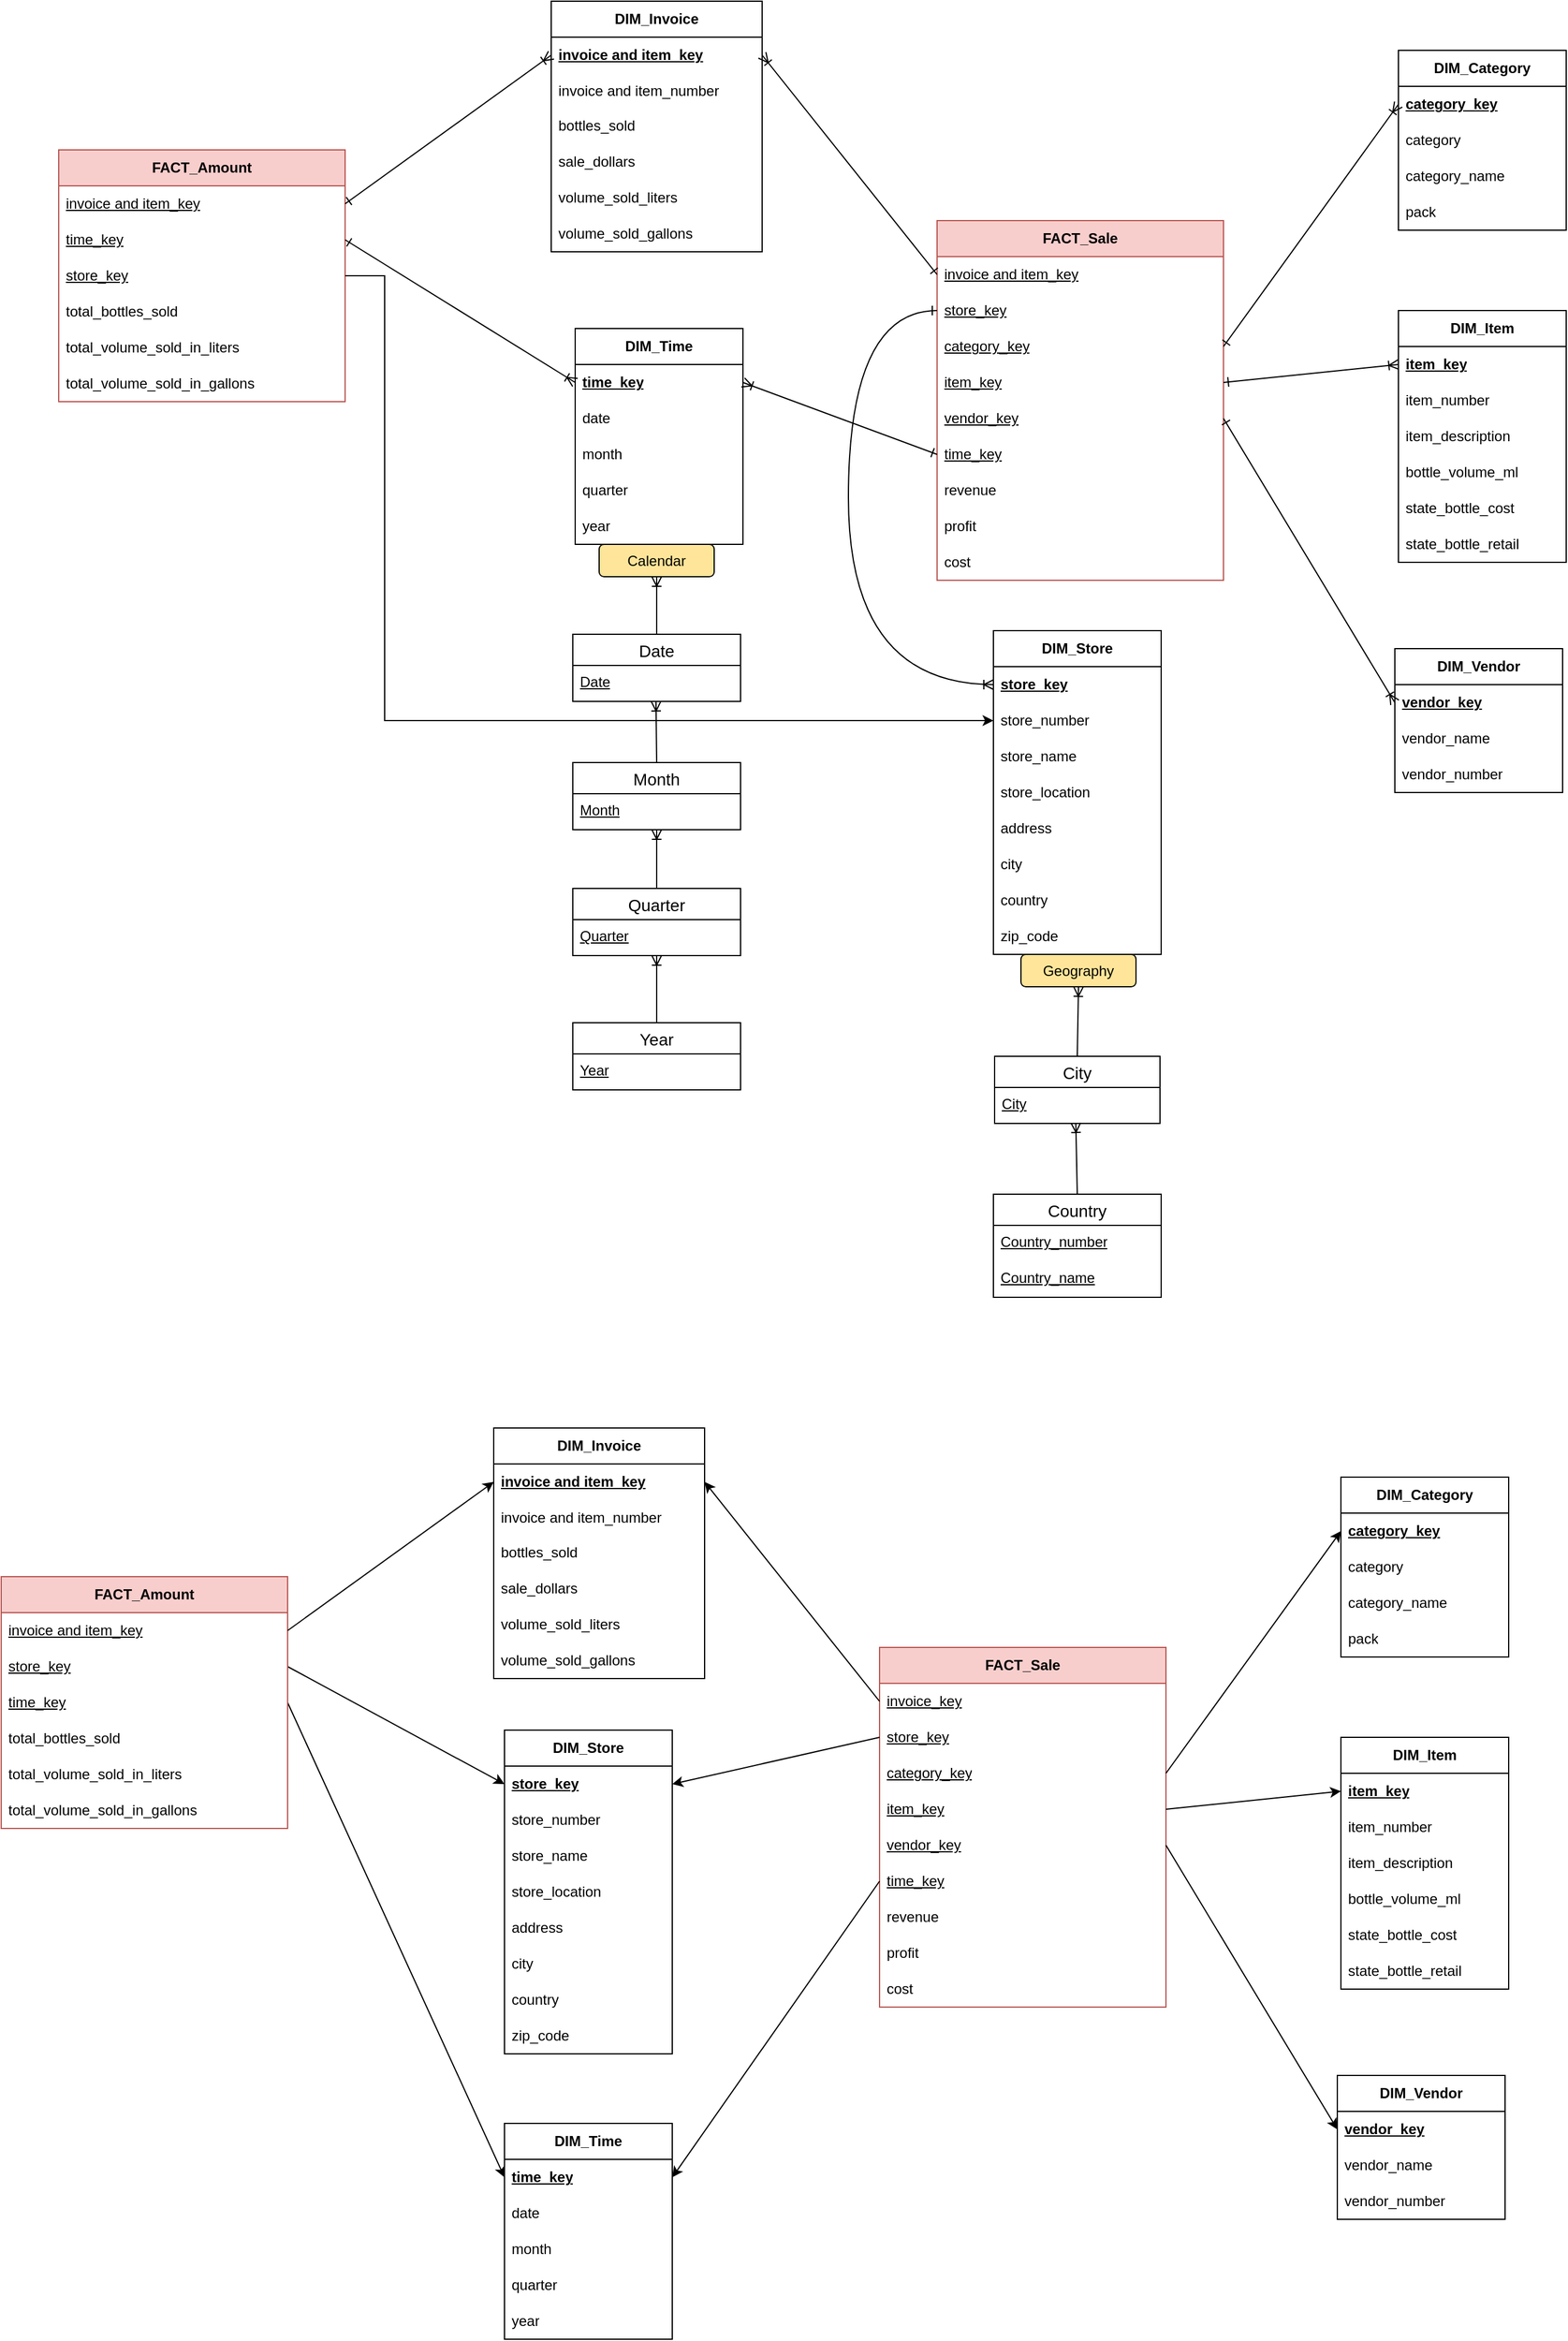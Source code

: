 <mxfile version="22.1.15" type="google">
  <diagram id="fPuGBL3NHj5Fupc2uFEM" name="Page-2">
    <mxGraphModel grid="0" page="1" gridSize="10" guides="1" tooltips="1" connect="1" arrows="1" fold="1" pageScale="1" pageWidth="850" pageHeight="1100" math="0" shadow="0">
      <root>
        <mxCell id="0" />
        <mxCell id="1" parent="0" />
        <mxCell id="s6OSc2W3i6KVsnKIQPC7-135" style="rounded=0;orthogonalLoop=1;jettySize=auto;html=1;exitX=0.5;exitY=0;exitDx=0;exitDy=0;entryX=0.5;entryY=1;entryDx=0;entryDy=0;endArrow=ERoneToMany;endFill=0;" edge="1" parent="1" source="s6OSc2W3i6KVsnKIQPC7-136" target="s6OSc2W3i6KVsnKIQPC7-145">
          <mxGeometry relative="1" as="geometry" />
        </mxCell>
        <mxCell id="s6OSc2W3i6KVsnKIQPC7-136" value="Date" style="swimlane;fontStyle=0;childLayout=stackLayout;horizontal=1;startSize=26;horizontalStack=0;resizeParent=1;resizeParentMax=0;resizeLast=0;collapsible=1;marginBottom=0;align=center;fontSize=14;" vertex="1" parent="1">
          <mxGeometry x="-567" y="1527" width="140" height="56" as="geometry" />
        </mxCell>
        <mxCell id="s6OSc2W3i6KVsnKIQPC7-137" value="&lt;u&gt;Date&lt;/u&gt;" style="text;strokeColor=none;fillColor=none;spacingLeft=4;spacingRight=4;overflow=hidden;rotatable=0;points=[[0,0.5],[1,0.5]];portConstraint=eastwest;fontSize=12;whiteSpace=wrap;html=1;" vertex="1" parent="s6OSc2W3i6KVsnKIQPC7-136">
          <mxGeometry y="26" width="140" height="30" as="geometry" />
        </mxCell>
        <mxCell id="s6OSc2W3i6KVsnKIQPC7-138" value="Month" style="swimlane;fontStyle=0;childLayout=stackLayout;horizontal=1;startSize=26;horizontalStack=0;resizeParent=1;resizeParentMax=0;resizeLast=0;collapsible=1;marginBottom=0;align=center;fontSize=14;" vertex="1" parent="1">
          <mxGeometry x="-567" y="1634" width="140" height="56" as="geometry" />
        </mxCell>
        <mxCell id="s6OSc2W3i6KVsnKIQPC7-139" value="&lt;u&gt;Month&lt;/u&gt;" style="text;strokeColor=none;fillColor=none;spacingLeft=4;spacingRight=4;overflow=hidden;rotatable=0;points=[[0,0.5],[1,0.5]];portConstraint=eastwest;fontSize=12;whiteSpace=wrap;html=1;" vertex="1" parent="s6OSc2W3i6KVsnKIQPC7-138">
          <mxGeometry y="26" width="140" height="30" as="geometry" />
        </mxCell>
        <mxCell id="s6OSc2W3i6KVsnKIQPC7-140" style="rounded=0;orthogonalLoop=1;jettySize=auto;html=1;exitX=0.5;exitY=0;exitDx=0;exitDy=0;entryX=0.5;entryY=1;entryDx=0;entryDy=0;endArrow=ERoneToMany;endFill=0;" edge="1" parent="1" source="s6OSc2W3i6KVsnKIQPC7-141" target="s6OSc2W3i6KVsnKIQPC7-138">
          <mxGeometry relative="1" as="geometry" />
        </mxCell>
        <mxCell id="s6OSc2W3i6KVsnKIQPC7-141" value="Quarter" style="swimlane;fontStyle=0;childLayout=stackLayout;horizontal=1;startSize=26;horizontalStack=0;resizeParent=1;resizeParentMax=0;resizeLast=0;collapsible=1;marginBottom=0;align=center;fontSize=14;" vertex="1" parent="1">
          <mxGeometry x="-567" y="1739" width="140" height="56" as="geometry" />
        </mxCell>
        <mxCell id="s6OSc2W3i6KVsnKIQPC7-142" value="&lt;u&gt;Quarter&lt;/u&gt;" style="text;strokeColor=none;fillColor=none;spacingLeft=4;spacingRight=4;overflow=hidden;rotatable=0;points=[[0,0.5],[1,0.5]];portConstraint=eastwest;fontSize=12;whiteSpace=wrap;html=1;" vertex="1" parent="s6OSc2W3i6KVsnKIQPC7-141">
          <mxGeometry y="26" width="140" height="30" as="geometry" />
        </mxCell>
        <mxCell id="s6OSc2W3i6KVsnKIQPC7-143" value="Year" style="swimlane;fontStyle=0;childLayout=stackLayout;horizontal=1;startSize=26;horizontalStack=0;resizeParent=1;resizeParentMax=0;resizeLast=0;collapsible=1;marginBottom=0;align=center;fontSize=14;" vertex="1" parent="1">
          <mxGeometry x="-567" y="1851" width="140" height="56" as="geometry" />
        </mxCell>
        <mxCell id="s6OSc2W3i6KVsnKIQPC7-144" value="&lt;u&gt;Year&lt;/u&gt;" style="text;strokeColor=none;fillColor=none;spacingLeft=4;spacingRight=4;overflow=hidden;rotatable=0;points=[[0,0.5],[1,0.5]];portConstraint=eastwest;fontSize=12;whiteSpace=wrap;html=1;" vertex="1" parent="s6OSc2W3i6KVsnKIQPC7-143">
          <mxGeometry y="26" width="140" height="30" as="geometry" />
        </mxCell>
        <mxCell id="s6OSc2W3i6KVsnKIQPC7-145" value="Calendar" style="rounded=1;whiteSpace=wrap;html=1;fillColor=#FFE599;" vertex="1" parent="1">
          <mxGeometry x="-545" y="1452" width="96" height="27" as="geometry" />
        </mxCell>
        <mxCell id="s6OSc2W3i6KVsnKIQPC7-146" style="rounded=0;orthogonalLoop=1;jettySize=auto;html=1;exitX=0.5;exitY=0;exitDx=0;exitDy=0;entryX=0.5;entryY=1;entryDx=0;entryDy=0;entryPerimeter=0;endArrow=ERoneToMany;endFill=0;" edge="1" parent="1" source="s6OSc2W3i6KVsnKIQPC7-143" target="s6OSc2W3i6KVsnKIQPC7-142">
          <mxGeometry relative="1" as="geometry" />
        </mxCell>
        <mxCell id="s6OSc2W3i6KVsnKIQPC7-147" style="rounded=0;orthogonalLoop=1;jettySize=auto;html=1;exitX=0.5;exitY=0;exitDx=0;exitDy=0;entryX=0.496;entryY=0.999;entryDx=0;entryDy=0;entryPerimeter=0;endArrow=ERoneToMany;endFill=0;" edge="1" parent="1" source="s6OSc2W3i6KVsnKIQPC7-138" target="s6OSc2W3i6KVsnKIQPC7-137">
          <mxGeometry relative="1" as="geometry" />
        </mxCell>
        <mxCell id="s6OSc2W3i6KVsnKIQPC7-148" style="rounded=0;orthogonalLoop=1;jettySize=auto;html=1;exitX=0.5;exitY=0;exitDx=0;exitDy=0;entryX=0.5;entryY=1;entryDx=0;entryDy=0;endArrow=ERoneToMany;endFill=0;" edge="1" parent="1" source="s6OSc2W3i6KVsnKIQPC7-149" target="s6OSc2W3i6KVsnKIQPC7-154">
          <mxGeometry relative="1" as="geometry" />
        </mxCell>
        <mxCell id="s6OSc2W3i6KVsnKIQPC7-149" value="City" style="swimlane;fontStyle=0;childLayout=stackLayout;horizontal=1;startSize=26;horizontalStack=0;resizeParent=1;resizeParentMax=0;resizeLast=0;collapsible=1;marginBottom=0;align=center;fontSize=14;" vertex="1" parent="1">
          <mxGeometry x="-215" y="1879" width="138" height="56" as="geometry" />
        </mxCell>
        <mxCell id="s6OSc2W3i6KVsnKIQPC7-150" value="&lt;u&gt;City&lt;/u&gt;" style="text;strokeColor=none;fillColor=none;spacingLeft=4;spacingRight=4;overflow=hidden;rotatable=0;points=[[0,0.5],[1,0.5]];portConstraint=eastwest;fontSize=12;whiteSpace=wrap;html=1;" vertex="1" parent="s6OSc2W3i6KVsnKIQPC7-149">
          <mxGeometry y="26" width="138" height="30" as="geometry" />
        </mxCell>
        <mxCell id="s6OSc2W3i6KVsnKIQPC7-151" value="Country" style="swimlane;fontStyle=0;childLayout=stackLayout;horizontal=1;startSize=26;horizontalStack=0;resizeParent=1;resizeParentMax=0;resizeLast=0;collapsible=1;marginBottom=0;align=center;fontSize=14;" vertex="1" parent="1">
          <mxGeometry x="-216" y="1994" width="140" height="86" as="geometry" />
        </mxCell>
        <mxCell id="s6OSc2W3i6KVsnKIQPC7-152" value="&lt;u&gt;Country_number&lt;/u&gt;" style="text;strokeColor=none;fillColor=none;spacingLeft=4;spacingRight=4;overflow=hidden;rotatable=0;points=[[0,0.5],[1,0.5]];portConstraint=eastwest;fontSize=12;whiteSpace=wrap;html=1;" vertex="1" parent="s6OSc2W3i6KVsnKIQPC7-151">
          <mxGeometry y="26" width="140" height="30" as="geometry" />
        </mxCell>
        <mxCell id="s6OSc2W3i6KVsnKIQPC7-153" value="&lt;u&gt;Country_name&lt;/u&gt;" style="text;strokeColor=none;fillColor=none;spacingLeft=4;spacingRight=4;overflow=hidden;rotatable=0;points=[[0,0.5],[1,0.5]];portConstraint=eastwest;fontSize=12;whiteSpace=wrap;html=1;" vertex="1" parent="s6OSc2W3i6KVsnKIQPC7-151">
          <mxGeometry y="56" width="140" height="30" as="geometry" />
        </mxCell>
        <mxCell id="s6OSc2W3i6KVsnKIQPC7-154" value="Geography" style="rounded=1;whiteSpace=wrap;html=1;fillColor=#FFE599;" vertex="1" parent="1">
          <mxGeometry x="-193" y="1794" width="96" height="27" as="geometry" />
        </mxCell>
        <mxCell id="s6OSc2W3i6KVsnKIQPC7-155" style="rounded=0;orthogonalLoop=1;jettySize=auto;html=1;exitX=0.5;exitY=0;exitDx=0;exitDy=0;entryX=0.491;entryY=0.984;entryDx=0;entryDy=0;entryPerimeter=0;endArrow=ERoneToMany;endFill=0;" edge="1" parent="1" source="s6OSc2W3i6KVsnKIQPC7-151" target="s6OSc2W3i6KVsnKIQPC7-150">
          <mxGeometry relative="1" as="geometry" />
        </mxCell>
        <mxCell id="s6OSc2W3i6KVsnKIQPC7-156" value="&lt;b&gt;DIM_Invoice&lt;/b&gt;" style="swimlane;fontStyle=0;childLayout=stackLayout;horizontal=1;startSize=30;horizontalStack=0;resizeParent=1;resizeParentMax=0;resizeLast=0;collapsible=1;marginBottom=0;whiteSpace=wrap;html=1;" vertex="1" parent="1">
          <mxGeometry x="-633" y="2189" width="176" height="209" as="geometry">
            <mxRectangle x="310" y="177" width="54" height="30" as="alternateBounds" />
          </mxGeometry>
        </mxCell>
        <mxCell id="s6OSc2W3i6KVsnKIQPC7-157" value="&lt;span style=&quot;font-weight: bold; text-decoration-line: underline;&quot;&gt;&lt;font style=&quot;font-size: 12px;&quot;&gt;invoice and item_key&lt;br&gt;&lt;/font&gt;&lt;/span&gt;&lt;span data-lucid-content=&quot;{&amp;quot;t&amp;quot;:&amp;quot;Invoice and item_number\n&amp;quot;,&amp;quot;m&amp;quot;:[{&amp;quot;s&amp;quot;:0,&amp;quot;n&amp;quot;:&amp;quot;p&amp;quot;,&amp;quot;v&amp;quot;:1.0},{&amp;quot;s&amp;quot;:0,&amp;quot;n&amp;quot;:&amp;quot;a&amp;quot;,&amp;quot;v&amp;quot;:&amp;quot;left&amp;quot;},{&amp;quot;s&amp;quot;:0,&amp;quot;n&amp;quot;:&amp;quot;fc&amp;quot;,&amp;quot;v&amp;quot;:&amp;quot;Bold&amp;quot;,&amp;quot;e&amp;quot;:23},{&amp;quot;s&amp;quot;:0,&amp;quot;n&amp;quot;:&amp;quot;fid&amp;quot;,&amp;quot;v&amp;quot;:5,&amp;quot;e&amp;quot;:23},{&amp;quot;s&amp;quot;:0,&amp;quot;n&amp;quot;:&amp;quot;b&amp;quot;,&amp;quot;v&amp;quot;:true,&amp;quot;e&amp;quot;:23},{&amp;quot;s&amp;quot;:0,&amp;quot;n&amp;quot;:&amp;quot;u&amp;quot;,&amp;quot;v&amp;quot;:true,&amp;quot;e&amp;quot;:24},{&amp;quot;s&amp;quot;:0,&amp;quot;n&amp;quot;:&amp;quot;s&amp;quot;,&amp;quot;v&amp;quot;:19.556,&amp;quot;e&amp;quot;:24}]}&quot; data-lucid-type=&quot;application/vnd.lucid.text&quot;&gt;&lt;/span&gt;" style="text;strokeColor=none;fillColor=none;align=left;verticalAlign=middle;spacingLeft=4;spacingRight=4;overflow=hidden;points=[[0,0.5],[1,0.5]];portConstraint=eastwest;rotatable=0;whiteSpace=wrap;html=1;" vertex="1" parent="s6OSc2W3i6KVsnKIQPC7-156">
          <mxGeometry y="30" width="176" height="30" as="geometry" />
        </mxCell>
        <mxCell id="s6OSc2W3i6KVsnKIQPC7-158" value="&lt;span style=&quot;&quot;&gt;&lt;font style=&quot;font-size: 12px;&quot;&gt;invoice and item_number&lt;/font&gt;&lt;/span&gt;&lt;span data-lucid-content=&quot;{&amp;quot;t&amp;quot;:&amp;quot;Invoice and item_number\n&amp;quot;,&amp;quot;m&amp;quot;:[{&amp;quot;s&amp;quot;:0,&amp;quot;n&amp;quot;:&amp;quot;p&amp;quot;,&amp;quot;v&amp;quot;:1.0},{&amp;quot;s&amp;quot;:0,&amp;quot;n&amp;quot;:&amp;quot;a&amp;quot;,&amp;quot;v&amp;quot;:&amp;quot;left&amp;quot;},{&amp;quot;s&amp;quot;:0,&amp;quot;n&amp;quot;:&amp;quot;fc&amp;quot;,&amp;quot;v&amp;quot;:&amp;quot;Bold&amp;quot;,&amp;quot;e&amp;quot;:23},{&amp;quot;s&amp;quot;:0,&amp;quot;n&amp;quot;:&amp;quot;fid&amp;quot;,&amp;quot;v&amp;quot;:5,&amp;quot;e&amp;quot;:23},{&amp;quot;s&amp;quot;:0,&amp;quot;n&amp;quot;:&amp;quot;b&amp;quot;,&amp;quot;v&amp;quot;:true,&amp;quot;e&amp;quot;:23},{&amp;quot;s&amp;quot;:0,&amp;quot;n&amp;quot;:&amp;quot;u&amp;quot;,&amp;quot;v&amp;quot;:true,&amp;quot;e&amp;quot;:24},{&amp;quot;s&amp;quot;:0,&amp;quot;n&amp;quot;:&amp;quot;s&amp;quot;,&amp;quot;v&amp;quot;:19.556,&amp;quot;e&amp;quot;:24}]}&quot; data-lucid-type=&quot;application/vnd.lucid.text&quot;&gt;&lt;/span&gt;" style="text;strokeColor=none;fillColor=none;align=left;verticalAlign=middle;spacingLeft=4;spacingRight=4;overflow=hidden;points=[[0,0.5],[1,0.5]];portConstraint=eastwest;rotatable=0;whiteSpace=wrap;html=1;fontStyle=0" vertex="1" parent="s6OSc2W3i6KVsnKIQPC7-156">
          <mxGeometry y="60" width="176" height="29" as="geometry" />
        </mxCell>
        <mxCell id="s6OSc2W3i6KVsnKIQPC7-159" value="bottles_sold" style="text;strokeColor=none;fillColor=none;align=left;verticalAlign=middle;spacingLeft=4;spacingRight=4;overflow=hidden;points=[[0,0.5],[1,0.5]];portConstraint=eastwest;rotatable=0;whiteSpace=wrap;html=1;" vertex="1" parent="s6OSc2W3i6KVsnKIQPC7-156">
          <mxGeometry y="89" width="176" height="30" as="geometry" />
        </mxCell>
        <mxCell id="s6OSc2W3i6KVsnKIQPC7-160" value="sale_dollars" style="text;strokeColor=none;fillColor=none;align=left;verticalAlign=middle;spacingLeft=4;spacingRight=4;overflow=hidden;points=[[0,0.5],[1,0.5]];portConstraint=eastwest;rotatable=0;whiteSpace=wrap;html=1;" vertex="1" parent="s6OSc2W3i6KVsnKIQPC7-156">
          <mxGeometry y="119" width="176" height="30" as="geometry" />
        </mxCell>
        <mxCell id="s6OSc2W3i6KVsnKIQPC7-161" value="volume_sold_liters" style="text;strokeColor=none;fillColor=none;align=left;verticalAlign=middle;spacingLeft=4;spacingRight=4;overflow=hidden;points=[[0,0.5],[1,0.5]];portConstraint=eastwest;rotatable=0;whiteSpace=wrap;html=1;" vertex="1" parent="s6OSc2W3i6KVsnKIQPC7-156">
          <mxGeometry y="149" width="176" height="30" as="geometry" />
        </mxCell>
        <mxCell id="s6OSc2W3i6KVsnKIQPC7-162" value="volume_sold_gallons" style="text;strokeColor=none;fillColor=none;align=left;verticalAlign=middle;spacingLeft=4;spacingRight=4;overflow=hidden;points=[[0,0.5],[1,0.5]];portConstraint=eastwest;rotatable=0;whiteSpace=wrap;html=1;" vertex="1" parent="s6OSc2W3i6KVsnKIQPC7-156">
          <mxGeometry y="179" width="176" height="30" as="geometry" />
        </mxCell>
        <mxCell id="s6OSc2W3i6KVsnKIQPC7-163" value="&lt;b&gt;DIM_Category&lt;/b&gt;" style="swimlane;fontStyle=0;childLayout=stackLayout;horizontal=1;startSize=30;horizontalStack=0;resizeParent=1;resizeParentMax=0;resizeLast=0;collapsible=1;marginBottom=0;whiteSpace=wrap;html=1;" vertex="1" parent="1">
          <mxGeometry x="74" y="2230" width="140" height="150" as="geometry">
            <mxRectangle x="778" y="183" width="116" height="30" as="alternateBounds" />
          </mxGeometry>
        </mxCell>
        <mxCell id="s6OSc2W3i6KVsnKIQPC7-164" value="&lt;u&gt;&lt;b&gt;category_key&lt;/b&gt;&lt;/u&gt;" style="text;strokeColor=none;fillColor=none;align=left;verticalAlign=middle;spacingLeft=4;spacingRight=4;overflow=hidden;points=[[0,0.5],[1,0.5]];portConstraint=eastwest;rotatable=0;whiteSpace=wrap;html=1;" vertex="1" parent="s6OSc2W3i6KVsnKIQPC7-163">
          <mxGeometry y="30" width="140" height="30" as="geometry" />
        </mxCell>
        <mxCell id="s6OSc2W3i6KVsnKIQPC7-165" value="category" style="text;strokeColor=none;fillColor=none;align=left;verticalAlign=middle;spacingLeft=4;spacingRight=4;overflow=hidden;points=[[0,0.5],[1,0.5]];portConstraint=eastwest;rotatable=0;whiteSpace=wrap;html=1;" vertex="1" parent="s6OSc2W3i6KVsnKIQPC7-163">
          <mxGeometry y="60" width="140" height="30" as="geometry" />
        </mxCell>
        <mxCell id="Oi-4oGd76fah8bpoZIVX-1" value="category_name" style="text;strokeColor=none;fillColor=none;align=left;verticalAlign=middle;spacingLeft=4;spacingRight=4;overflow=hidden;points=[[0,0.5],[1,0.5]];portConstraint=eastwest;rotatable=0;whiteSpace=wrap;html=1;" vertex="1" parent="s6OSc2W3i6KVsnKIQPC7-163">
          <mxGeometry y="90" width="140" height="30" as="geometry" />
        </mxCell>
        <mxCell id="s6OSc2W3i6KVsnKIQPC7-166" value="pack" style="text;strokeColor=none;fillColor=none;align=left;verticalAlign=middle;spacingLeft=4;spacingRight=4;overflow=hidden;points=[[0,0.5],[1,0.5]];portConstraint=eastwest;rotatable=0;whiteSpace=wrap;html=1;" vertex="1" parent="s6OSc2W3i6KVsnKIQPC7-163">
          <mxGeometry y="120" width="140" height="30" as="geometry" />
        </mxCell>
        <mxCell id="s6OSc2W3i6KVsnKIQPC7-167" value="&lt;b&gt;DIM_Store&lt;/b&gt;" style="swimlane;fontStyle=0;childLayout=stackLayout;horizontal=1;startSize=30;horizontalStack=0;resizeParent=1;resizeParentMax=0;resizeLast=0;collapsible=1;marginBottom=0;whiteSpace=wrap;html=1;" vertex="1" parent="1">
          <mxGeometry x="-624" y="2441" width="140" height="270" as="geometry" />
        </mxCell>
        <mxCell id="s6OSc2W3i6KVsnKIQPC7-168" value="&lt;b&gt;&lt;u&gt;store_key&lt;br&gt;&lt;/u&gt;&lt;/b&gt;" style="text;strokeColor=none;fillColor=none;align=left;verticalAlign=middle;spacingLeft=4;spacingRight=4;overflow=hidden;points=[[0,0.5],[1,0.5]];portConstraint=eastwest;rotatable=0;whiteSpace=wrap;html=1;" vertex="1" parent="s6OSc2W3i6KVsnKIQPC7-167">
          <mxGeometry y="30" width="140" height="30" as="geometry" />
        </mxCell>
        <mxCell id="s6OSc2W3i6KVsnKIQPC7-169" value="store_number" style="text;strokeColor=none;fillColor=none;align=left;verticalAlign=middle;spacingLeft=4;spacingRight=4;overflow=hidden;points=[[0,0.5],[1,0.5]];portConstraint=eastwest;rotatable=0;whiteSpace=wrap;html=1;" vertex="1" parent="s6OSc2W3i6KVsnKIQPC7-167">
          <mxGeometry y="60" width="140" height="30" as="geometry" />
        </mxCell>
        <mxCell id="s6OSc2W3i6KVsnKIQPC7-170" value="store_name" style="text;strokeColor=none;fillColor=none;align=left;verticalAlign=middle;spacingLeft=4;spacingRight=4;overflow=hidden;points=[[0,0.5],[1,0.5]];portConstraint=eastwest;rotatable=0;whiteSpace=wrap;html=1;" vertex="1" parent="s6OSc2W3i6KVsnKIQPC7-167">
          <mxGeometry y="90" width="140" height="30" as="geometry" />
        </mxCell>
        <mxCell id="s6OSc2W3i6KVsnKIQPC7-171" value="store_location" style="text;strokeColor=none;fillColor=none;align=left;verticalAlign=middle;spacingLeft=4;spacingRight=4;overflow=hidden;points=[[0,0.5],[1,0.5]];portConstraint=eastwest;rotatable=0;whiteSpace=wrap;html=1;" vertex="1" parent="s6OSc2W3i6KVsnKIQPC7-167">
          <mxGeometry y="120" width="140" height="30" as="geometry" />
        </mxCell>
        <mxCell id="s6OSc2W3i6KVsnKIQPC7-175" value="address" style="text;strokeColor=none;fillColor=none;align=left;verticalAlign=middle;spacingLeft=4;spacingRight=4;overflow=hidden;points=[[0,0.5],[1,0.5]];portConstraint=eastwest;rotatable=0;whiteSpace=wrap;html=1;" vertex="1" parent="s6OSc2W3i6KVsnKIQPC7-167">
          <mxGeometry y="150" width="140" height="30" as="geometry" />
        </mxCell>
        <mxCell id="s6OSc2W3i6KVsnKIQPC7-172" value="city" style="text;strokeColor=none;fillColor=none;align=left;verticalAlign=middle;spacingLeft=4;spacingRight=4;overflow=hidden;points=[[0,0.5],[1,0.5]];portConstraint=eastwest;rotatable=0;whiteSpace=wrap;html=1;" vertex="1" parent="s6OSc2W3i6KVsnKIQPC7-167">
          <mxGeometry y="180" width="140" height="30" as="geometry" />
        </mxCell>
        <mxCell id="s6OSc2W3i6KVsnKIQPC7-173" value="country" style="text;strokeColor=none;fillColor=none;align=left;verticalAlign=middle;spacingLeft=4;spacingRight=4;overflow=hidden;points=[[0,0.5],[1,0.5]];portConstraint=eastwest;rotatable=0;whiteSpace=wrap;html=1;" vertex="1" parent="s6OSc2W3i6KVsnKIQPC7-167">
          <mxGeometry y="210" width="140" height="30" as="geometry" />
        </mxCell>
        <mxCell id="s6OSc2W3i6KVsnKIQPC7-174" value="zip_code" style="text;strokeColor=none;fillColor=none;align=left;verticalAlign=middle;spacingLeft=4;spacingRight=4;overflow=hidden;points=[[0,0.5],[1,0.5]];portConstraint=eastwest;rotatable=0;whiteSpace=wrap;html=1;" vertex="1" parent="s6OSc2W3i6KVsnKIQPC7-167">
          <mxGeometry y="240" width="140" height="30" as="geometry" />
        </mxCell>
        <mxCell id="s6OSc2W3i6KVsnKIQPC7-176" value="&lt;b&gt;DIM_Vendor&lt;/b&gt;" style="swimlane;fontStyle=0;childLayout=stackLayout;horizontal=1;startSize=30;horizontalStack=0;resizeParent=1;resizeParentMax=0;resizeLast=0;collapsible=1;marginBottom=0;whiteSpace=wrap;html=1;" vertex="1" parent="1">
          <mxGeometry x="71" y="2729" width="140" height="120" as="geometry" />
        </mxCell>
        <mxCell id="s6OSc2W3i6KVsnKIQPC7-177" value="vendor_key" style="text;strokeColor=none;fillColor=none;align=left;verticalAlign=middle;spacingLeft=4;spacingRight=4;overflow=hidden;points=[[0,0.5],[1,0.5]];portConstraint=eastwest;rotatable=0;whiteSpace=wrap;html=1;fontStyle=5" vertex="1" parent="s6OSc2W3i6KVsnKIQPC7-176">
          <mxGeometry y="30" width="140" height="30" as="geometry" />
        </mxCell>
        <mxCell id="s6OSc2W3i6KVsnKIQPC7-178" value="vendor_name" style="text;strokeColor=none;fillColor=none;align=left;verticalAlign=middle;spacingLeft=4;spacingRight=4;overflow=hidden;points=[[0,0.5],[1,0.5]];portConstraint=eastwest;rotatable=0;whiteSpace=wrap;html=1;" vertex="1" parent="s6OSc2W3i6KVsnKIQPC7-176">
          <mxGeometry y="60" width="140" height="30" as="geometry" />
        </mxCell>
        <mxCell id="s6OSc2W3i6KVsnKIQPC7-179" value="vendor_number&lt;span style=&quot;white-space: pre;&quot;&gt;&#x9;&lt;/span&gt;" style="text;strokeColor=none;fillColor=none;align=left;verticalAlign=middle;spacingLeft=4;spacingRight=4;overflow=hidden;points=[[0,0.5],[1,0.5]];portConstraint=eastwest;rotatable=0;whiteSpace=wrap;html=1;" vertex="1" parent="s6OSc2W3i6KVsnKIQPC7-176">
          <mxGeometry y="90" width="140" height="30" as="geometry" />
        </mxCell>
        <mxCell id="s6OSc2W3i6KVsnKIQPC7-180" value="&lt;b&gt;DIM_Time&lt;/b&gt;" style="swimlane;fontStyle=0;childLayout=stackLayout;horizontal=1;startSize=30;horizontalStack=0;resizeParent=1;resizeParentMax=0;resizeLast=0;collapsible=1;marginBottom=0;whiteSpace=wrap;html=1;" vertex="1" parent="1">
          <mxGeometry x="-624" y="2769" width="140" height="180" as="geometry" />
        </mxCell>
        <mxCell id="s6OSc2W3i6KVsnKIQPC7-181" value="&lt;b&gt;&lt;u&gt;time_key&lt;/u&gt;&lt;/b&gt;" style="text;strokeColor=none;fillColor=none;align=left;verticalAlign=middle;spacingLeft=4;spacingRight=4;overflow=hidden;points=[[0,0.5],[1,0.5]];portConstraint=eastwest;rotatable=0;whiteSpace=wrap;html=1;" vertex="1" parent="s6OSc2W3i6KVsnKIQPC7-180">
          <mxGeometry y="30" width="140" height="30" as="geometry" />
        </mxCell>
        <mxCell id="s6OSc2W3i6KVsnKIQPC7-182" value="date" style="text;strokeColor=none;fillColor=none;align=left;verticalAlign=middle;spacingLeft=4;spacingRight=4;overflow=hidden;points=[[0,0.5],[1,0.5]];portConstraint=eastwest;rotatable=0;whiteSpace=wrap;html=1;" vertex="1" parent="s6OSc2W3i6KVsnKIQPC7-180">
          <mxGeometry y="60" width="140" height="30" as="geometry" />
        </mxCell>
        <mxCell id="s6OSc2W3i6KVsnKIQPC7-183" value="month" style="text;strokeColor=none;fillColor=none;align=left;verticalAlign=middle;spacingLeft=4;spacingRight=4;overflow=hidden;points=[[0,0.5],[1,0.5]];portConstraint=eastwest;rotatable=0;whiteSpace=wrap;html=1;" vertex="1" parent="s6OSc2W3i6KVsnKIQPC7-180">
          <mxGeometry y="90" width="140" height="30" as="geometry" />
        </mxCell>
        <mxCell id="s6OSc2W3i6KVsnKIQPC7-184" value="quarter" style="text;strokeColor=none;fillColor=none;align=left;verticalAlign=middle;spacingLeft=4;spacingRight=4;overflow=hidden;points=[[0,0.5],[1,0.5]];portConstraint=eastwest;rotatable=0;whiteSpace=wrap;html=1;" vertex="1" parent="s6OSc2W3i6KVsnKIQPC7-180">
          <mxGeometry y="120" width="140" height="30" as="geometry" />
        </mxCell>
        <mxCell id="s6OSc2W3i6KVsnKIQPC7-185" value="year" style="text;strokeColor=none;fillColor=none;align=left;verticalAlign=middle;spacingLeft=4;spacingRight=4;overflow=hidden;points=[[0,0.5],[1,0.5]];portConstraint=eastwest;rotatable=0;whiteSpace=wrap;html=1;" vertex="1" parent="s6OSc2W3i6KVsnKIQPC7-180">
          <mxGeometry y="150" width="140" height="30" as="geometry" />
        </mxCell>
        <mxCell id="s6OSc2W3i6KVsnKIQPC7-186" value="&lt;b&gt;DIM_Item&lt;/b&gt;" style="swimlane;fontStyle=0;childLayout=stackLayout;horizontal=1;startSize=30;horizontalStack=0;resizeParent=1;resizeParentMax=0;resizeLast=0;collapsible=1;marginBottom=0;whiteSpace=wrap;html=1;" vertex="1" parent="1">
          <mxGeometry x="74" y="2447" width="140" height="210" as="geometry" />
        </mxCell>
        <mxCell id="s6OSc2W3i6KVsnKIQPC7-187" value="item_key" style="text;strokeColor=none;fillColor=none;align=left;verticalAlign=middle;spacingLeft=4;spacingRight=4;overflow=hidden;points=[[0,0.5],[1,0.5]];portConstraint=eastwest;rotatable=0;whiteSpace=wrap;html=1;fontStyle=5" vertex="1" parent="s6OSc2W3i6KVsnKIQPC7-186">
          <mxGeometry y="30" width="140" height="30" as="geometry" />
        </mxCell>
        <mxCell id="s6OSc2W3i6KVsnKIQPC7-188" value="item_number" style="text;strokeColor=none;fillColor=none;align=left;verticalAlign=middle;spacingLeft=4;spacingRight=4;overflow=hidden;points=[[0,0.5],[1,0.5]];portConstraint=eastwest;rotatable=0;whiteSpace=wrap;html=1;" vertex="1" parent="s6OSc2W3i6KVsnKIQPC7-186">
          <mxGeometry y="60" width="140" height="30" as="geometry" />
        </mxCell>
        <mxCell id="s6OSc2W3i6KVsnKIQPC7-189" value="item_description" style="text;strokeColor=none;fillColor=none;align=left;verticalAlign=middle;spacingLeft=4;spacingRight=4;overflow=hidden;points=[[0,0.5],[1,0.5]];portConstraint=eastwest;rotatable=0;whiteSpace=wrap;html=1;" vertex="1" parent="s6OSc2W3i6KVsnKIQPC7-186">
          <mxGeometry y="90" width="140" height="30" as="geometry" />
        </mxCell>
        <mxCell id="s6OSc2W3i6KVsnKIQPC7-190" value="bottle_volume_ml" style="text;strokeColor=none;fillColor=none;align=left;verticalAlign=middle;spacingLeft=4;spacingRight=4;overflow=hidden;points=[[0,0.5],[1,0.5]];portConstraint=eastwest;rotatable=0;whiteSpace=wrap;html=1;" vertex="1" parent="s6OSc2W3i6KVsnKIQPC7-186">
          <mxGeometry y="120" width="140" height="30" as="geometry" />
        </mxCell>
        <mxCell id="s6OSc2W3i6KVsnKIQPC7-191" value="state_bottle_cost" style="text;strokeColor=none;fillColor=none;align=left;verticalAlign=middle;spacingLeft=4;spacingRight=4;overflow=hidden;points=[[0,0.5],[1,0.5]];portConstraint=eastwest;rotatable=0;whiteSpace=wrap;html=1;" vertex="1" parent="s6OSc2W3i6KVsnKIQPC7-186">
          <mxGeometry y="150" width="140" height="30" as="geometry" />
        </mxCell>
        <mxCell id="s6OSc2W3i6KVsnKIQPC7-192" value="state_bottle_retail" style="text;strokeColor=none;fillColor=none;align=left;verticalAlign=middle;spacingLeft=4;spacingRight=4;overflow=hidden;points=[[0,0.5],[1,0.5]];portConstraint=eastwest;rotatable=0;whiteSpace=wrap;html=1;" vertex="1" parent="s6OSc2W3i6KVsnKIQPC7-186">
          <mxGeometry y="180" width="140" height="30" as="geometry" />
        </mxCell>
        <mxCell id="s6OSc2W3i6KVsnKIQPC7-193" value="&lt;b&gt;FACT_Sale&lt;/b&gt;" style="swimlane;fontStyle=0;childLayout=stackLayout;horizontal=1;startSize=30;horizontalStack=0;resizeParent=1;resizeParentMax=0;resizeLast=0;collapsible=1;marginBottom=0;whiteSpace=wrap;html=1;fillColor=#f8cecc;strokeColor=#b85450;" vertex="1" parent="1">
          <mxGeometry x="-311" y="2372" width="239" height="300" as="geometry">
            <mxRectangle x="310" y="177" width="54" height="30" as="alternateBounds" />
          </mxGeometry>
        </mxCell>
        <mxCell id="s6OSc2W3i6KVsnKIQPC7-194" value="&lt;u&gt;invoice_key&lt;/u&gt;" style="text;strokeColor=none;fillColor=none;align=left;verticalAlign=middle;spacingLeft=4;spacingRight=4;overflow=hidden;points=[[0,0.5],[1,0.5]];portConstraint=eastwest;rotatable=0;whiteSpace=wrap;html=1;" vertex="1" parent="s6OSc2W3i6KVsnKIQPC7-193">
          <mxGeometry y="30" width="239" height="30" as="geometry" />
        </mxCell>
        <mxCell id="eCs9aUnymLriKfzYG-OO-1" value="&lt;u&gt;store_key&lt;/u&gt;" style="text;strokeColor=none;fillColor=none;align=left;verticalAlign=middle;spacingLeft=4;spacingRight=4;overflow=hidden;points=[[0,0.5],[1,0.5]];portConstraint=eastwest;rotatable=0;whiteSpace=wrap;html=1;" vertex="1" parent="s6OSc2W3i6KVsnKIQPC7-193">
          <mxGeometry y="60" width="239" height="30" as="geometry" />
        </mxCell>
        <mxCell id="eCs9aUnymLriKfzYG-OO-4" value="&lt;u&gt;category_key&lt;/u&gt;" style="text;strokeColor=none;fillColor=none;align=left;verticalAlign=middle;spacingLeft=4;spacingRight=4;overflow=hidden;points=[[0,0.5],[1,0.5]];portConstraint=eastwest;rotatable=0;whiteSpace=wrap;html=1;" vertex="1" parent="s6OSc2W3i6KVsnKIQPC7-193">
          <mxGeometry y="90" width="239" height="30" as="geometry" />
        </mxCell>
        <mxCell id="eCs9aUnymLriKfzYG-OO-5" value="&lt;u&gt;item_key&lt;/u&gt;" style="text;strokeColor=none;fillColor=none;align=left;verticalAlign=middle;spacingLeft=4;spacingRight=4;overflow=hidden;points=[[0,0.5],[1,0.5]];portConstraint=eastwest;rotatable=0;whiteSpace=wrap;html=1;" vertex="1" parent="s6OSc2W3i6KVsnKIQPC7-193">
          <mxGeometry y="120" width="239" height="30" as="geometry" />
        </mxCell>
        <mxCell id="qOyn9Jk3K2K5fzZa0EfU-9" value="&lt;u&gt;vendor_key&lt;/u&gt;" style="text;strokeColor=none;fillColor=none;align=left;verticalAlign=middle;spacingLeft=4;spacingRight=4;overflow=hidden;points=[[0,0.5],[1,0.5]];portConstraint=eastwest;rotatable=0;whiteSpace=wrap;html=1;" vertex="1" parent="s6OSc2W3i6KVsnKIQPC7-193">
          <mxGeometry y="150" width="239" height="30" as="geometry" />
        </mxCell>
        <mxCell id="s6OSc2W3i6KVsnKIQPC7-195" value="&lt;u style=&quot;&quot;&gt;time_key&lt;/u&gt;" style="text;strokeColor=none;fillColor=none;align=left;verticalAlign=middle;spacingLeft=4;spacingRight=4;overflow=hidden;points=[[0,0.5],[1,0.5]];portConstraint=eastwest;rotatable=0;whiteSpace=wrap;html=1;" vertex="1" parent="s6OSc2W3i6KVsnKIQPC7-193">
          <mxGeometry y="180" width="239" height="30" as="geometry" />
        </mxCell>
        <mxCell id="LydNl2UdyDSIXbiAf4ib-20" value="revenue" style="text;strokeColor=none;fillColor=none;align=left;verticalAlign=middle;spacingLeft=4;spacingRight=4;overflow=hidden;points=[[0,0.5],[1,0.5]];portConstraint=eastwest;rotatable=0;whiteSpace=wrap;html=1;" vertex="1" parent="s6OSc2W3i6KVsnKIQPC7-193">
          <mxGeometry y="210" width="239" height="30" as="geometry" />
        </mxCell>
        <mxCell id="LydNl2UdyDSIXbiAf4ib-24" value="profit" style="text;strokeColor=none;fillColor=none;align=left;verticalAlign=middle;spacingLeft=4;spacingRight=4;overflow=hidden;points=[[0,0.5],[1,0.5]];portConstraint=eastwest;rotatable=0;whiteSpace=wrap;html=1;" vertex="1" parent="s6OSc2W3i6KVsnKIQPC7-193">
          <mxGeometry y="240" width="239" height="30" as="geometry" />
        </mxCell>
        <mxCell id="qOyn9Jk3K2K5fzZa0EfU-12" value="cost" style="text;strokeColor=none;fillColor=none;align=left;verticalAlign=middle;spacingLeft=4;spacingRight=4;overflow=hidden;points=[[0,0.5],[1,0.5]];portConstraint=eastwest;rotatable=0;whiteSpace=wrap;html=1;" vertex="1" parent="s6OSc2W3i6KVsnKIQPC7-193">
          <mxGeometry y="270" width="239" height="30" as="geometry" />
        </mxCell>
        <mxCell id="qOyn9Jk3K2K5fzZa0EfU-14" style="edgeStyle=orthogonalEdgeStyle;rounded=0;orthogonalLoop=1;jettySize=auto;html=1;exitX=1;exitY=0.5;exitDx=0;exitDy=0;" edge="1" parent="s6OSc2W3i6KVsnKIQPC7-193" source="s6OSc2W3i6KVsnKIQPC7-195" target="s6OSc2W3i6KVsnKIQPC7-195">
          <mxGeometry relative="1" as="geometry" />
        </mxCell>
        <mxCell id="eCs9aUnymLriKfzYG-OO-9" style="rounded=0;orthogonalLoop=1;jettySize=auto;html=1;exitX=1;exitY=0.5;exitDx=0;exitDy=0;entryX=0;entryY=0.5;entryDx=0;entryDy=0;startArrow=classic;startFill=1;endArrow=none;endFill=0;" edge="1" parent="1" source="s6OSc2W3i6KVsnKIQPC7-157" target="s6OSc2W3i6KVsnKIQPC7-194">
          <mxGeometry relative="1" as="geometry" />
        </mxCell>
        <mxCell id="eCs9aUnymLriKfzYG-OO-10" style="rounded=0;orthogonalLoop=1;jettySize=auto;html=1;exitX=1;exitY=0.5;exitDx=0;exitDy=0;entryX=0;entryY=0.5;entryDx=0;entryDy=0;startArrow=classic;startFill=1;endArrow=none;endFill=0;" edge="1" parent="1" source="s6OSc2W3i6KVsnKIQPC7-168" target="eCs9aUnymLriKfzYG-OO-1">
          <mxGeometry relative="1" as="geometry" />
        </mxCell>
        <mxCell id="eCs9aUnymLriKfzYG-OO-11" style="rounded=0;orthogonalLoop=1;jettySize=auto;html=1;exitX=0;exitY=0.5;exitDx=0;exitDy=0;entryX=1;entryY=0.5;entryDx=0;entryDy=0;startArrow=classic;startFill=1;endArrow=none;endFill=0;" edge="1" parent="1" source="s6OSc2W3i6KVsnKIQPC7-164" target="eCs9aUnymLriKfzYG-OO-4">
          <mxGeometry relative="1" as="geometry" />
        </mxCell>
        <mxCell id="eCs9aUnymLriKfzYG-OO-12" style="rounded=0;orthogonalLoop=1;jettySize=auto;html=1;exitX=0;exitY=0.5;exitDx=0;exitDy=0;entryX=1;entryY=0.5;entryDx=0;entryDy=0;startArrow=classic;startFill=1;endArrow=none;endFill=0;" edge="1" parent="1" source="s6OSc2W3i6KVsnKIQPC7-187" target="eCs9aUnymLriKfzYG-OO-5">
          <mxGeometry relative="1" as="geometry" />
        </mxCell>
        <mxCell id="eCs9aUnymLriKfzYG-OO-13" style="rounded=0;orthogonalLoop=1;jettySize=auto;html=1;exitX=1;exitY=0.5;exitDx=0;exitDy=0;entryX=0;entryY=0.5;entryDx=0;entryDy=0;startArrow=classic;startFill=1;endArrow=none;endFill=0;" edge="1" parent="1" source="s6OSc2W3i6KVsnKIQPC7-181" target="s6OSc2W3i6KVsnKIQPC7-195">
          <mxGeometry relative="1" as="geometry" />
        </mxCell>
        <mxCell id="qOyn9Jk3K2K5fzZa0EfU-13" style="rounded=0;orthogonalLoop=1;jettySize=auto;html=1;entryX=0;entryY=0.5;entryDx=0;entryDy=0;exitX=1;exitY=0.5;exitDx=0;exitDy=0;" edge="1" parent="1" source="LydNl2UdyDSIXbiAf4ib-4" target="s6OSc2W3i6KVsnKIQPC7-168">
          <mxGeometry relative="1" as="geometry">
            <mxPoint x="-783" y="2262" as="sourcePoint" />
          </mxGeometry>
        </mxCell>
        <mxCell id="qOyn9Jk3K2K5fzZa0EfU-15" style="rounded=0;orthogonalLoop=1;jettySize=auto;html=1;entryX=0;entryY=0.5;entryDx=0;entryDy=0;exitX=1;exitY=0.5;exitDx=0;exitDy=0;" edge="1" parent="1" source="vkFzOL-VumdsYGp-NjrM-1" target="s6OSc2W3i6KVsnKIQPC7-181">
          <mxGeometry relative="1" as="geometry" />
        </mxCell>
        <mxCell id="LydNl2UdyDSIXbiAf4ib-2" value="&lt;b&gt;FACT_Amount&lt;/b&gt;" style="swimlane;fontStyle=0;childLayout=stackLayout;horizontal=1;startSize=30;horizontalStack=0;resizeParent=1;resizeParentMax=0;resizeLast=0;collapsible=1;marginBottom=0;whiteSpace=wrap;html=1;fillColor=#f8cecc;strokeColor=#b85450;" vertex="1" parent="1">
          <mxGeometry x="-1044" y="2313" width="239" height="210" as="geometry">
            <mxRectangle x="310" y="177" width="54" height="30" as="alternateBounds" />
          </mxGeometry>
        </mxCell>
        <mxCell id="LydNl2UdyDSIXbiAf4ib-3" value="&lt;u&gt;invoice and item_key&lt;/u&gt;" style="text;strokeColor=none;fillColor=none;align=left;verticalAlign=middle;spacingLeft=4;spacingRight=4;overflow=hidden;points=[[0,0.5],[1,0.5]];portConstraint=eastwest;rotatable=0;whiteSpace=wrap;html=1;" vertex="1" parent="LydNl2UdyDSIXbiAf4ib-2">
          <mxGeometry y="30" width="239" height="30" as="geometry" />
        </mxCell>
        <mxCell id="LydNl2UdyDSIXbiAf4ib-4" value="&lt;u&gt;store_key&lt;/u&gt;" style="text;strokeColor=none;fillColor=none;align=left;verticalAlign=middle;spacingLeft=4;spacingRight=4;overflow=hidden;points=[[0,0.5],[1,0.5]];portConstraint=eastwest;rotatable=0;whiteSpace=wrap;html=1;" vertex="1" parent="LydNl2UdyDSIXbiAf4ib-2">
          <mxGeometry y="60" width="239" height="30" as="geometry" />
        </mxCell>
        <mxCell id="vkFzOL-VumdsYGp-NjrM-1" value="&lt;u&gt;time_key&lt;/u&gt;" style="text;strokeColor=none;fillColor=none;align=left;verticalAlign=middle;spacingLeft=4;spacingRight=4;overflow=hidden;points=[[0,0.5],[1,0.5]];portConstraint=eastwest;rotatable=0;whiteSpace=wrap;html=1;" vertex="1" parent="LydNl2UdyDSIXbiAf4ib-2">
          <mxGeometry y="90" width="239" height="30" as="geometry" />
        </mxCell>
        <mxCell id="qOyn9Jk3K2K5fzZa0EfU-6" value="total_bottles_sold" style="text;strokeColor=none;fillColor=none;align=left;verticalAlign=middle;spacingLeft=4;spacingRight=4;overflow=hidden;points=[[0,0.5],[1,0.5]];portConstraint=eastwest;rotatable=0;whiteSpace=wrap;html=1;" vertex="1" parent="LydNl2UdyDSIXbiAf4ib-2">
          <mxGeometry y="120" width="239" height="30" as="geometry" />
        </mxCell>
        <mxCell id="qOyn9Jk3K2K5fzZa0EfU-7" value="total_volume_sold_in_liters" style="text;strokeColor=none;fillColor=none;align=left;verticalAlign=middle;spacingLeft=4;spacingRight=4;overflow=hidden;points=[[0,0.5],[1,0.5]];portConstraint=eastwest;rotatable=0;whiteSpace=wrap;html=1;" vertex="1" parent="LydNl2UdyDSIXbiAf4ib-2">
          <mxGeometry y="150" width="239" height="30" as="geometry" />
        </mxCell>
        <mxCell id="qOyn9Jk3K2K5fzZa0EfU-8" value="total_volume_sold_in_gallons" style="text;strokeColor=none;fillColor=none;align=left;verticalAlign=middle;spacingLeft=4;spacingRight=4;overflow=hidden;points=[[0,0.5],[1,0.5]];portConstraint=eastwest;rotatable=0;whiteSpace=wrap;html=1;" vertex="1" parent="LydNl2UdyDSIXbiAf4ib-2">
          <mxGeometry y="180" width="239" height="30" as="geometry" />
        </mxCell>
        <mxCell id="LydNl2UdyDSIXbiAf4ib-17" style="rounded=0;orthogonalLoop=1;jettySize=auto;html=1;exitX=0;exitY=0.5;exitDx=0;exitDy=0;entryX=1;entryY=0.5;entryDx=0;entryDy=0;startArrow=classic;startFill=1;endArrow=none;endFill=0;" edge="1" parent="1" source="s6OSc2W3i6KVsnKIQPC7-157" target="LydNl2UdyDSIXbiAf4ib-3">
          <mxGeometry relative="1" as="geometry" />
        </mxCell>
        <mxCell id="qOyn9Jk3K2K5fzZa0EfU-11" style="rounded=0;orthogonalLoop=1;jettySize=auto;html=1;entryX=1;entryY=0.5;entryDx=0;entryDy=0;exitX=0;exitY=0.5;exitDx=0;exitDy=0;startArrow=classic;startFill=1;endArrow=none;endFill=0;" edge="1" parent="1" source="s6OSc2W3i6KVsnKIQPC7-177" target="qOyn9Jk3K2K5fzZa0EfU-9">
          <mxGeometry relative="1" as="geometry" />
        </mxCell>
        <mxCell id="vkFzOL-VumdsYGp-NjrM-2" value="&lt;b&gt;DIM_Invoice&lt;/b&gt;" style="swimlane;fontStyle=0;childLayout=stackLayout;horizontal=1;startSize=30;horizontalStack=0;resizeParent=1;resizeParentMax=0;resizeLast=0;collapsible=1;marginBottom=0;whiteSpace=wrap;html=1;" vertex="1" parent="1">
          <mxGeometry x="-585" y="999" width="176" height="209" as="geometry">
            <mxRectangle x="310" y="177" width="54" height="30" as="alternateBounds" />
          </mxGeometry>
        </mxCell>
        <mxCell id="vkFzOL-VumdsYGp-NjrM-3" value="&lt;span style=&quot;font-weight: bold; text-decoration-line: underline;&quot;&gt;&lt;font style=&quot;font-size: 12px;&quot;&gt;invoice and item_key&lt;br&gt;&lt;/font&gt;&lt;/span&gt;&lt;span data-lucid-content=&quot;{&amp;quot;t&amp;quot;:&amp;quot;Invoice and item_number\n&amp;quot;,&amp;quot;m&amp;quot;:[{&amp;quot;s&amp;quot;:0,&amp;quot;n&amp;quot;:&amp;quot;p&amp;quot;,&amp;quot;v&amp;quot;:1.0},{&amp;quot;s&amp;quot;:0,&amp;quot;n&amp;quot;:&amp;quot;a&amp;quot;,&amp;quot;v&amp;quot;:&amp;quot;left&amp;quot;},{&amp;quot;s&amp;quot;:0,&amp;quot;n&amp;quot;:&amp;quot;fc&amp;quot;,&amp;quot;v&amp;quot;:&amp;quot;Bold&amp;quot;,&amp;quot;e&amp;quot;:23},{&amp;quot;s&amp;quot;:0,&amp;quot;n&amp;quot;:&amp;quot;fid&amp;quot;,&amp;quot;v&amp;quot;:5,&amp;quot;e&amp;quot;:23},{&amp;quot;s&amp;quot;:0,&amp;quot;n&amp;quot;:&amp;quot;b&amp;quot;,&amp;quot;v&amp;quot;:true,&amp;quot;e&amp;quot;:23},{&amp;quot;s&amp;quot;:0,&amp;quot;n&amp;quot;:&amp;quot;u&amp;quot;,&amp;quot;v&amp;quot;:true,&amp;quot;e&amp;quot;:24},{&amp;quot;s&amp;quot;:0,&amp;quot;n&amp;quot;:&amp;quot;s&amp;quot;,&amp;quot;v&amp;quot;:19.556,&amp;quot;e&amp;quot;:24}]}&quot; data-lucid-type=&quot;application/vnd.lucid.text&quot;&gt;&lt;/span&gt;" style="text;strokeColor=none;fillColor=none;align=left;verticalAlign=middle;spacingLeft=4;spacingRight=4;overflow=hidden;points=[[0,0.5],[1,0.5]];portConstraint=eastwest;rotatable=0;whiteSpace=wrap;html=1;" vertex="1" parent="vkFzOL-VumdsYGp-NjrM-2">
          <mxGeometry y="30" width="176" height="30" as="geometry" />
        </mxCell>
        <mxCell id="vkFzOL-VumdsYGp-NjrM-4" value="&lt;span style=&quot;&quot;&gt;&lt;font style=&quot;font-size: 12px;&quot;&gt;invoice and item_number&lt;/font&gt;&lt;/span&gt;&lt;span data-lucid-content=&quot;{&amp;quot;t&amp;quot;:&amp;quot;Invoice and item_number\n&amp;quot;,&amp;quot;m&amp;quot;:[{&amp;quot;s&amp;quot;:0,&amp;quot;n&amp;quot;:&amp;quot;p&amp;quot;,&amp;quot;v&amp;quot;:1.0},{&amp;quot;s&amp;quot;:0,&amp;quot;n&amp;quot;:&amp;quot;a&amp;quot;,&amp;quot;v&amp;quot;:&amp;quot;left&amp;quot;},{&amp;quot;s&amp;quot;:0,&amp;quot;n&amp;quot;:&amp;quot;fc&amp;quot;,&amp;quot;v&amp;quot;:&amp;quot;Bold&amp;quot;,&amp;quot;e&amp;quot;:23},{&amp;quot;s&amp;quot;:0,&amp;quot;n&amp;quot;:&amp;quot;fid&amp;quot;,&amp;quot;v&amp;quot;:5,&amp;quot;e&amp;quot;:23},{&amp;quot;s&amp;quot;:0,&amp;quot;n&amp;quot;:&amp;quot;b&amp;quot;,&amp;quot;v&amp;quot;:true,&amp;quot;e&amp;quot;:23},{&amp;quot;s&amp;quot;:0,&amp;quot;n&amp;quot;:&amp;quot;u&amp;quot;,&amp;quot;v&amp;quot;:true,&amp;quot;e&amp;quot;:24},{&amp;quot;s&amp;quot;:0,&amp;quot;n&amp;quot;:&amp;quot;s&amp;quot;,&amp;quot;v&amp;quot;:19.556,&amp;quot;e&amp;quot;:24}]}&quot; data-lucid-type=&quot;application/vnd.lucid.text&quot;&gt;&lt;/span&gt;" style="text;strokeColor=none;fillColor=none;align=left;verticalAlign=middle;spacingLeft=4;spacingRight=4;overflow=hidden;points=[[0,0.5],[1,0.5]];portConstraint=eastwest;rotatable=0;whiteSpace=wrap;html=1;fontStyle=0" vertex="1" parent="vkFzOL-VumdsYGp-NjrM-2">
          <mxGeometry y="60" width="176" height="29" as="geometry" />
        </mxCell>
        <mxCell id="vkFzOL-VumdsYGp-NjrM-5" value="bottles_sold" style="text;strokeColor=none;fillColor=none;align=left;verticalAlign=middle;spacingLeft=4;spacingRight=4;overflow=hidden;points=[[0,0.5],[1,0.5]];portConstraint=eastwest;rotatable=0;whiteSpace=wrap;html=1;" vertex="1" parent="vkFzOL-VumdsYGp-NjrM-2">
          <mxGeometry y="89" width="176" height="30" as="geometry" />
        </mxCell>
        <mxCell id="vkFzOL-VumdsYGp-NjrM-6" value="sale_dollars" style="text;strokeColor=none;fillColor=none;align=left;verticalAlign=middle;spacingLeft=4;spacingRight=4;overflow=hidden;points=[[0,0.5],[1,0.5]];portConstraint=eastwest;rotatable=0;whiteSpace=wrap;html=1;" vertex="1" parent="vkFzOL-VumdsYGp-NjrM-2">
          <mxGeometry y="119" width="176" height="30" as="geometry" />
        </mxCell>
        <mxCell id="vkFzOL-VumdsYGp-NjrM-7" value="volume_sold_liters" style="text;strokeColor=none;fillColor=none;align=left;verticalAlign=middle;spacingLeft=4;spacingRight=4;overflow=hidden;points=[[0,0.5],[1,0.5]];portConstraint=eastwest;rotatable=0;whiteSpace=wrap;html=1;" vertex="1" parent="vkFzOL-VumdsYGp-NjrM-2">
          <mxGeometry y="149" width="176" height="30" as="geometry" />
        </mxCell>
        <mxCell id="vkFzOL-VumdsYGp-NjrM-8" value="volume_sold_gallons" style="text;strokeColor=none;fillColor=none;align=left;verticalAlign=middle;spacingLeft=4;spacingRight=4;overflow=hidden;points=[[0,0.5],[1,0.5]];portConstraint=eastwest;rotatable=0;whiteSpace=wrap;html=1;" vertex="1" parent="vkFzOL-VumdsYGp-NjrM-2">
          <mxGeometry y="179" width="176" height="30" as="geometry" />
        </mxCell>
        <mxCell id="vkFzOL-VumdsYGp-NjrM-9" value="&lt;b&gt;DIM_Category&lt;/b&gt;" style="swimlane;fontStyle=0;childLayout=stackLayout;horizontal=1;startSize=30;horizontalStack=0;resizeParent=1;resizeParentMax=0;resizeLast=0;collapsible=1;marginBottom=0;whiteSpace=wrap;html=1;" vertex="1" parent="1">
          <mxGeometry x="122" y="1040" width="140" height="150" as="geometry">
            <mxRectangle x="778" y="183" width="116" height="30" as="alternateBounds" />
          </mxGeometry>
        </mxCell>
        <mxCell id="vkFzOL-VumdsYGp-NjrM-10" value="&lt;u&gt;&lt;b&gt;category_key&lt;/b&gt;&lt;/u&gt;" style="text;strokeColor=none;fillColor=none;align=left;verticalAlign=middle;spacingLeft=4;spacingRight=4;overflow=hidden;points=[[0,0.5],[1,0.5]];portConstraint=eastwest;rotatable=0;whiteSpace=wrap;html=1;" vertex="1" parent="vkFzOL-VumdsYGp-NjrM-9">
          <mxGeometry y="30" width="140" height="30" as="geometry" />
        </mxCell>
        <mxCell id="vkFzOL-VumdsYGp-NjrM-11" value="category" style="text;strokeColor=none;fillColor=none;align=left;verticalAlign=middle;spacingLeft=4;spacingRight=4;overflow=hidden;points=[[0,0.5],[1,0.5]];portConstraint=eastwest;rotatable=0;whiteSpace=wrap;html=1;" vertex="1" parent="vkFzOL-VumdsYGp-NjrM-9">
          <mxGeometry y="60" width="140" height="30" as="geometry" />
        </mxCell>
        <mxCell id="vkFzOL-VumdsYGp-NjrM-12" value="category_name" style="text;strokeColor=none;fillColor=none;align=left;verticalAlign=middle;spacingLeft=4;spacingRight=4;overflow=hidden;points=[[0,0.5],[1,0.5]];portConstraint=eastwest;rotatable=0;whiteSpace=wrap;html=1;" vertex="1" parent="vkFzOL-VumdsYGp-NjrM-9">
          <mxGeometry y="90" width="140" height="30" as="geometry" />
        </mxCell>
        <mxCell id="vkFzOL-VumdsYGp-NjrM-13" value="pack" style="text;strokeColor=none;fillColor=none;align=left;verticalAlign=middle;spacingLeft=4;spacingRight=4;overflow=hidden;points=[[0,0.5],[1,0.5]];portConstraint=eastwest;rotatable=0;whiteSpace=wrap;html=1;" vertex="1" parent="vkFzOL-VumdsYGp-NjrM-9">
          <mxGeometry y="120" width="140" height="30" as="geometry" />
        </mxCell>
        <mxCell id="vkFzOL-VumdsYGp-NjrM-14" value="&lt;b&gt;DIM_Store&lt;/b&gt;" style="swimlane;fontStyle=0;childLayout=stackLayout;horizontal=1;startSize=30;horizontalStack=0;resizeParent=1;resizeParentMax=0;resizeLast=0;collapsible=1;marginBottom=0;whiteSpace=wrap;html=1;" vertex="1" parent="1">
          <mxGeometry x="-216" y="1524" width="140" height="270" as="geometry" />
        </mxCell>
        <mxCell id="vkFzOL-VumdsYGp-NjrM-15" value="&lt;b&gt;&lt;u&gt;store_key&lt;br&gt;&lt;/u&gt;&lt;/b&gt;" style="text;strokeColor=none;fillColor=none;align=left;verticalAlign=middle;spacingLeft=4;spacingRight=4;overflow=hidden;points=[[0,0.5],[1,0.5]];portConstraint=eastwest;rotatable=0;whiteSpace=wrap;html=1;" vertex="1" parent="vkFzOL-VumdsYGp-NjrM-14">
          <mxGeometry y="30" width="140" height="30" as="geometry" />
        </mxCell>
        <mxCell id="vkFzOL-VumdsYGp-NjrM-16" value="store_number" style="text;strokeColor=none;fillColor=none;align=left;verticalAlign=middle;spacingLeft=4;spacingRight=4;overflow=hidden;points=[[0,0.5],[1,0.5]];portConstraint=eastwest;rotatable=0;whiteSpace=wrap;html=1;" vertex="1" parent="vkFzOL-VumdsYGp-NjrM-14">
          <mxGeometry y="60" width="140" height="30" as="geometry" />
        </mxCell>
        <mxCell id="vkFzOL-VumdsYGp-NjrM-17" value="store_name" style="text;strokeColor=none;fillColor=none;align=left;verticalAlign=middle;spacingLeft=4;spacingRight=4;overflow=hidden;points=[[0,0.5],[1,0.5]];portConstraint=eastwest;rotatable=0;whiteSpace=wrap;html=1;" vertex="1" parent="vkFzOL-VumdsYGp-NjrM-14">
          <mxGeometry y="90" width="140" height="30" as="geometry" />
        </mxCell>
        <mxCell id="vkFzOL-VumdsYGp-NjrM-18" value="store_location" style="text;strokeColor=none;fillColor=none;align=left;verticalAlign=middle;spacingLeft=4;spacingRight=4;overflow=hidden;points=[[0,0.5],[1,0.5]];portConstraint=eastwest;rotatable=0;whiteSpace=wrap;html=1;" vertex="1" parent="vkFzOL-VumdsYGp-NjrM-14">
          <mxGeometry y="120" width="140" height="30" as="geometry" />
        </mxCell>
        <mxCell id="vkFzOL-VumdsYGp-NjrM-19" value="address" style="text;strokeColor=none;fillColor=none;align=left;verticalAlign=middle;spacingLeft=4;spacingRight=4;overflow=hidden;points=[[0,0.5],[1,0.5]];portConstraint=eastwest;rotatable=0;whiteSpace=wrap;html=1;" vertex="1" parent="vkFzOL-VumdsYGp-NjrM-14">
          <mxGeometry y="150" width="140" height="30" as="geometry" />
        </mxCell>
        <mxCell id="vkFzOL-VumdsYGp-NjrM-20" value="city" style="text;strokeColor=none;fillColor=none;align=left;verticalAlign=middle;spacingLeft=4;spacingRight=4;overflow=hidden;points=[[0,0.5],[1,0.5]];portConstraint=eastwest;rotatable=0;whiteSpace=wrap;html=1;" vertex="1" parent="vkFzOL-VumdsYGp-NjrM-14">
          <mxGeometry y="180" width="140" height="30" as="geometry" />
        </mxCell>
        <mxCell id="vkFzOL-VumdsYGp-NjrM-21" value="country" style="text;strokeColor=none;fillColor=none;align=left;verticalAlign=middle;spacingLeft=4;spacingRight=4;overflow=hidden;points=[[0,0.5],[1,0.5]];portConstraint=eastwest;rotatable=0;whiteSpace=wrap;html=1;" vertex="1" parent="vkFzOL-VumdsYGp-NjrM-14">
          <mxGeometry y="210" width="140" height="30" as="geometry" />
        </mxCell>
        <mxCell id="vkFzOL-VumdsYGp-NjrM-22" value="zip_code" style="text;strokeColor=none;fillColor=none;align=left;verticalAlign=middle;spacingLeft=4;spacingRight=4;overflow=hidden;points=[[0,0.5],[1,0.5]];portConstraint=eastwest;rotatable=0;whiteSpace=wrap;html=1;" vertex="1" parent="vkFzOL-VumdsYGp-NjrM-14">
          <mxGeometry y="240" width="140" height="30" as="geometry" />
        </mxCell>
        <mxCell id="vkFzOL-VumdsYGp-NjrM-23" value="&lt;b&gt;DIM_Vendor&lt;/b&gt;" style="swimlane;fontStyle=0;childLayout=stackLayout;horizontal=1;startSize=30;horizontalStack=0;resizeParent=1;resizeParentMax=0;resizeLast=0;collapsible=1;marginBottom=0;whiteSpace=wrap;html=1;" vertex="1" parent="1">
          <mxGeometry x="119" y="1539" width="140" height="120" as="geometry" />
        </mxCell>
        <mxCell id="vkFzOL-VumdsYGp-NjrM-24" value="vendor_key" style="text;strokeColor=none;fillColor=none;align=left;verticalAlign=middle;spacingLeft=4;spacingRight=4;overflow=hidden;points=[[0,0.5],[1,0.5]];portConstraint=eastwest;rotatable=0;whiteSpace=wrap;html=1;fontStyle=5" vertex="1" parent="vkFzOL-VumdsYGp-NjrM-23">
          <mxGeometry y="30" width="140" height="30" as="geometry" />
        </mxCell>
        <mxCell id="vkFzOL-VumdsYGp-NjrM-25" value="vendor_name" style="text;strokeColor=none;fillColor=none;align=left;verticalAlign=middle;spacingLeft=4;spacingRight=4;overflow=hidden;points=[[0,0.5],[1,0.5]];portConstraint=eastwest;rotatable=0;whiteSpace=wrap;html=1;" vertex="1" parent="vkFzOL-VumdsYGp-NjrM-23">
          <mxGeometry y="60" width="140" height="30" as="geometry" />
        </mxCell>
        <mxCell id="vkFzOL-VumdsYGp-NjrM-26" value="vendor_number&lt;span style=&quot;white-space: pre;&quot;&gt;&#x9;&lt;/span&gt;" style="text;strokeColor=none;fillColor=none;align=left;verticalAlign=middle;spacingLeft=4;spacingRight=4;overflow=hidden;points=[[0,0.5],[1,0.5]];portConstraint=eastwest;rotatable=0;whiteSpace=wrap;html=1;" vertex="1" parent="vkFzOL-VumdsYGp-NjrM-23">
          <mxGeometry y="90" width="140" height="30" as="geometry" />
        </mxCell>
        <mxCell id="vkFzOL-VumdsYGp-NjrM-27" value="&lt;b&gt;DIM_Time&lt;/b&gt;" style="swimlane;fontStyle=0;childLayout=stackLayout;horizontal=1;startSize=30;horizontalStack=0;resizeParent=1;resizeParentMax=0;resizeLast=0;collapsible=1;marginBottom=0;whiteSpace=wrap;html=1;" vertex="1" parent="1">
          <mxGeometry x="-565" y="1272" width="140" height="180" as="geometry" />
        </mxCell>
        <mxCell id="vkFzOL-VumdsYGp-NjrM-28" value="&lt;b&gt;&lt;u&gt;time_key&lt;/u&gt;&lt;/b&gt;" style="text;strokeColor=none;fillColor=none;align=left;verticalAlign=middle;spacingLeft=4;spacingRight=4;overflow=hidden;points=[[0,0.5],[1,0.5]];portConstraint=eastwest;rotatable=0;whiteSpace=wrap;html=1;" vertex="1" parent="vkFzOL-VumdsYGp-NjrM-27">
          <mxGeometry y="30" width="140" height="30" as="geometry" />
        </mxCell>
        <mxCell id="vkFzOL-VumdsYGp-NjrM-29" value="date" style="text;strokeColor=none;fillColor=none;align=left;verticalAlign=middle;spacingLeft=4;spacingRight=4;overflow=hidden;points=[[0,0.5],[1,0.5]];portConstraint=eastwest;rotatable=0;whiteSpace=wrap;html=1;" vertex="1" parent="vkFzOL-VumdsYGp-NjrM-27">
          <mxGeometry y="60" width="140" height="30" as="geometry" />
        </mxCell>
        <mxCell id="vkFzOL-VumdsYGp-NjrM-30" value="month" style="text;strokeColor=none;fillColor=none;align=left;verticalAlign=middle;spacingLeft=4;spacingRight=4;overflow=hidden;points=[[0,0.5],[1,0.5]];portConstraint=eastwest;rotatable=0;whiteSpace=wrap;html=1;" vertex="1" parent="vkFzOL-VumdsYGp-NjrM-27">
          <mxGeometry y="90" width="140" height="30" as="geometry" />
        </mxCell>
        <mxCell id="vkFzOL-VumdsYGp-NjrM-31" value="quarter" style="text;strokeColor=none;fillColor=none;align=left;verticalAlign=middle;spacingLeft=4;spacingRight=4;overflow=hidden;points=[[0,0.5],[1,0.5]];portConstraint=eastwest;rotatable=0;whiteSpace=wrap;html=1;" vertex="1" parent="vkFzOL-VumdsYGp-NjrM-27">
          <mxGeometry y="120" width="140" height="30" as="geometry" />
        </mxCell>
        <mxCell id="vkFzOL-VumdsYGp-NjrM-32" value="year" style="text;strokeColor=none;fillColor=none;align=left;verticalAlign=middle;spacingLeft=4;spacingRight=4;overflow=hidden;points=[[0,0.5],[1,0.5]];portConstraint=eastwest;rotatable=0;whiteSpace=wrap;html=1;" vertex="1" parent="vkFzOL-VumdsYGp-NjrM-27">
          <mxGeometry y="150" width="140" height="30" as="geometry" />
        </mxCell>
        <mxCell id="vkFzOL-VumdsYGp-NjrM-33" value="&lt;b&gt;DIM_Item&lt;/b&gt;" style="swimlane;fontStyle=0;childLayout=stackLayout;horizontal=1;startSize=30;horizontalStack=0;resizeParent=1;resizeParentMax=0;resizeLast=0;collapsible=1;marginBottom=0;whiteSpace=wrap;html=1;" vertex="1" parent="1">
          <mxGeometry x="122" y="1257" width="140" height="210" as="geometry" />
        </mxCell>
        <mxCell id="vkFzOL-VumdsYGp-NjrM-34" value="item_key" style="text;strokeColor=none;fillColor=none;align=left;verticalAlign=middle;spacingLeft=4;spacingRight=4;overflow=hidden;points=[[0,0.5],[1,0.5]];portConstraint=eastwest;rotatable=0;whiteSpace=wrap;html=1;fontStyle=5" vertex="1" parent="vkFzOL-VumdsYGp-NjrM-33">
          <mxGeometry y="30" width="140" height="30" as="geometry" />
        </mxCell>
        <mxCell id="vkFzOL-VumdsYGp-NjrM-35" value="item_number" style="text;strokeColor=none;fillColor=none;align=left;verticalAlign=middle;spacingLeft=4;spacingRight=4;overflow=hidden;points=[[0,0.5],[1,0.5]];portConstraint=eastwest;rotatable=0;whiteSpace=wrap;html=1;" vertex="1" parent="vkFzOL-VumdsYGp-NjrM-33">
          <mxGeometry y="60" width="140" height="30" as="geometry" />
        </mxCell>
        <mxCell id="vkFzOL-VumdsYGp-NjrM-36" value="item_description" style="text;strokeColor=none;fillColor=none;align=left;verticalAlign=middle;spacingLeft=4;spacingRight=4;overflow=hidden;points=[[0,0.5],[1,0.5]];portConstraint=eastwest;rotatable=0;whiteSpace=wrap;html=1;" vertex="1" parent="vkFzOL-VumdsYGp-NjrM-33">
          <mxGeometry y="90" width="140" height="30" as="geometry" />
        </mxCell>
        <mxCell id="vkFzOL-VumdsYGp-NjrM-37" value="bottle_volume_ml" style="text;strokeColor=none;fillColor=none;align=left;verticalAlign=middle;spacingLeft=4;spacingRight=4;overflow=hidden;points=[[0,0.5],[1,0.5]];portConstraint=eastwest;rotatable=0;whiteSpace=wrap;html=1;" vertex="1" parent="vkFzOL-VumdsYGp-NjrM-33">
          <mxGeometry y="120" width="140" height="30" as="geometry" />
        </mxCell>
        <mxCell id="vkFzOL-VumdsYGp-NjrM-38" value="state_bottle_cost" style="text;strokeColor=none;fillColor=none;align=left;verticalAlign=middle;spacingLeft=4;spacingRight=4;overflow=hidden;points=[[0,0.5],[1,0.5]];portConstraint=eastwest;rotatable=0;whiteSpace=wrap;html=1;" vertex="1" parent="vkFzOL-VumdsYGp-NjrM-33">
          <mxGeometry y="150" width="140" height="30" as="geometry" />
        </mxCell>
        <mxCell id="vkFzOL-VumdsYGp-NjrM-39" value="state_bottle_retail" style="text;strokeColor=none;fillColor=none;align=left;verticalAlign=middle;spacingLeft=4;spacingRight=4;overflow=hidden;points=[[0,0.5],[1,0.5]];portConstraint=eastwest;rotatable=0;whiteSpace=wrap;html=1;" vertex="1" parent="vkFzOL-VumdsYGp-NjrM-33">
          <mxGeometry y="180" width="140" height="30" as="geometry" />
        </mxCell>
        <mxCell id="vkFzOL-VumdsYGp-NjrM-40" value="&lt;b&gt;FACT_Sale&lt;/b&gt;" style="swimlane;fontStyle=0;childLayout=stackLayout;horizontal=1;startSize=30;horizontalStack=0;resizeParent=1;resizeParentMax=0;resizeLast=0;collapsible=1;marginBottom=0;whiteSpace=wrap;html=1;fillColor=#f8cecc;strokeColor=#b85450;" vertex="1" parent="1">
          <mxGeometry x="-263" y="1182" width="239" height="300" as="geometry">
            <mxRectangle x="310" y="177" width="54" height="30" as="alternateBounds" />
          </mxGeometry>
        </mxCell>
        <mxCell id="vkFzOL-VumdsYGp-NjrM-41" value="&lt;u&gt;invoice and item_key&lt;/u&gt;" style="text;strokeColor=none;fillColor=none;align=left;verticalAlign=middle;spacingLeft=4;spacingRight=4;overflow=hidden;points=[[0,0.5],[1,0.5]];portConstraint=eastwest;rotatable=0;whiteSpace=wrap;html=1;" vertex="1" parent="vkFzOL-VumdsYGp-NjrM-40">
          <mxGeometry y="30" width="239" height="30" as="geometry" />
        </mxCell>
        <mxCell id="vkFzOL-VumdsYGp-NjrM-42" value="&lt;u&gt;store_key&lt;/u&gt;" style="text;strokeColor=none;fillColor=none;align=left;verticalAlign=middle;spacingLeft=4;spacingRight=4;overflow=hidden;points=[[0,0.5],[1,0.5]];portConstraint=eastwest;rotatable=0;whiteSpace=wrap;html=1;" vertex="1" parent="vkFzOL-VumdsYGp-NjrM-40">
          <mxGeometry y="60" width="239" height="30" as="geometry" />
        </mxCell>
        <mxCell id="vkFzOL-VumdsYGp-NjrM-43" value="&lt;u&gt;category_key&lt;/u&gt;" style="text;strokeColor=none;fillColor=none;align=left;verticalAlign=middle;spacingLeft=4;spacingRight=4;overflow=hidden;points=[[0,0.5],[1,0.5]];portConstraint=eastwest;rotatable=0;whiteSpace=wrap;html=1;" vertex="1" parent="vkFzOL-VumdsYGp-NjrM-40">
          <mxGeometry y="90" width="239" height="30" as="geometry" />
        </mxCell>
        <mxCell id="vkFzOL-VumdsYGp-NjrM-44" value="&lt;u&gt;item_key&lt;/u&gt;" style="text;strokeColor=none;fillColor=none;align=left;verticalAlign=middle;spacingLeft=4;spacingRight=4;overflow=hidden;points=[[0,0.5],[1,0.5]];portConstraint=eastwest;rotatable=0;whiteSpace=wrap;html=1;" vertex="1" parent="vkFzOL-VumdsYGp-NjrM-40">
          <mxGeometry y="120" width="239" height="30" as="geometry" />
        </mxCell>
        <mxCell id="vkFzOL-VumdsYGp-NjrM-45" value="&lt;u&gt;vendor_key&lt;/u&gt;" style="text;strokeColor=none;fillColor=none;align=left;verticalAlign=middle;spacingLeft=4;spacingRight=4;overflow=hidden;points=[[0,0.5],[1,0.5]];portConstraint=eastwest;rotatable=0;whiteSpace=wrap;html=1;" vertex="1" parent="vkFzOL-VumdsYGp-NjrM-40">
          <mxGeometry y="150" width="239" height="30" as="geometry" />
        </mxCell>
        <mxCell id="vkFzOL-VumdsYGp-NjrM-46" value="&lt;u style=&quot;&quot;&gt;time_key&lt;/u&gt;" style="text;strokeColor=none;fillColor=none;align=left;verticalAlign=middle;spacingLeft=4;spacingRight=4;overflow=hidden;points=[[0,0.5],[1,0.5]];portConstraint=eastwest;rotatable=0;whiteSpace=wrap;html=1;" vertex="1" parent="vkFzOL-VumdsYGp-NjrM-40">
          <mxGeometry y="180" width="239" height="30" as="geometry" />
        </mxCell>
        <mxCell id="vkFzOL-VumdsYGp-NjrM-47" value="revenue" style="text;strokeColor=none;fillColor=none;align=left;verticalAlign=middle;spacingLeft=4;spacingRight=4;overflow=hidden;points=[[0,0.5],[1,0.5]];portConstraint=eastwest;rotatable=0;whiteSpace=wrap;html=1;" vertex="1" parent="vkFzOL-VumdsYGp-NjrM-40">
          <mxGeometry y="210" width="239" height="30" as="geometry" />
        </mxCell>
        <mxCell id="vkFzOL-VumdsYGp-NjrM-48" value="profit" style="text;strokeColor=none;fillColor=none;align=left;verticalAlign=middle;spacingLeft=4;spacingRight=4;overflow=hidden;points=[[0,0.5],[1,0.5]];portConstraint=eastwest;rotatable=0;whiteSpace=wrap;html=1;" vertex="1" parent="vkFzOL-VumdsYGp-NjrM-40">
          <mxGeometry y="240" width="239" height="30" as="geometry" />
        </mxCell>
        <mxCell id="vkFzOL-VumdsYGp-NjrM-49" value="cost" style="text;strokeColor=none;fillColor=none;align=left;verticalAlign=middle;spacingLeft=4;spacingRight=4;overflow=hidden;points=[[0,0.5],[1,0.5]];portConstraint=eastwest;rotatable=0;whiteSpace=wrap;html=1;" vertex="1" parent="vkFzOL-VumdsYGp-NjrM-40">
          <mxGeometry y="270" width="239" height="30" as="geometry" />
        </mxCell>
        <mxCell id="vkFzOL-VumdsYGp-NjrM-50" style="rounded=0;orthogonalLoop=1;jettySize=auto;html=1;exitX=1;exitY=0.5;exitDx=0;exitDy=0;startArrow=ERone;startFill=0;endArrow=ERoneToMany;endFill=0;" edge="1" parent="vkFzOL-VumdsYGp-NjrM-40" source="vkFzOL-VumdsYGp-NjrM-46" target="vkFzOL-VumdsYGp-NjrM-46">
          <mxGeometry relative="1" as="geometry" />
        </mxCell>
        <mxCell id="vkFzOL-VumdsYGp-NjrM-58" value="&lt;b&gt;FACT_Amount&lt;/b&gt;" style="swimlane;fontStyle=0;childLayout=stackLayout;horizontal=1;startSize=30;horizontalStack=0;resizeParent=1;resizeParentMax=0;resizeLast=0;collapsible=1;marginBottom=0;whiteSpace=wrap;html=1;fillColor=#f8cecc;strokeColor=#b85450;" vertex="1" parent="1">
          <mxGeometry x="-996" y="1123" width="239" height="210" as="geometry">
            <mxRectangle x="310" y="177" width="54" height="30" as="alternateBounds" />
          </mxGeometry>
        </mxCell>
        <mxCell id="vkFzOL-VumdsYGp-NjrM-59" value="&lt;u&gt;invoice and item_key&lt;/u&gt;" style="text;strokeColor=none;fillColor=none;align=left;verticalAlign=middle;spacingLeft=4;spacingRight=4;overflow=hidden;points=[[0,0.5],[1,0.5]];portConstraint=eastwest;rotatable=0;whiteSpace=wrap;html=1;" vertex="1" parent="vkFzOL-VumdsYGp-NjrM-58">
          <mxGeometry y="30" width="239" height="30" as="geometry" />
        </mxCell>
        <mxCell id="vkFzOL-VumdsYGp-NjrM-61" value="&lt;u&gt;time_key&lt;/u&gt;" style="text;strokeColor=none;fillColor=none;align=left;verticalAlign=middle;spacingLeft=4;spacingRight=4;overflow=hidden;points=[[0,0.5],[1,0.5]];portConstraint=eastwest;rotatable=0;whiteSpace=wrap;html=1;" vertex="1" parent="vkFzOL-VumdsYGp-NjrM-58">
          <mxGeometry y="60" width="239" height="30" as="geometry" />
        </mxCell>
        <mxCell id="vkFzOL-VumdsYGp-NjrM-60" value="&lt;u&gt;store_key&lt;/u&gt;" style="text;strokeColor=none;fillColor=none;align=left;verticalAlign=middle;spacingLeft=4;spacingRight=4;overflow=hidden;points=[[0,0.5],[1,0.5]];portConstraint=eastwest;rotatable=0;whiteSpace=wrap;html=1;" vertex="1" parent="vkFzOL-VumdsYGp-NjrM-58">
          <mxGeometry y="90" width="239" height="30" as="geometry" />
        </mxCell>
        <mxCell id="vkFzOL-VumdsYGp-NjrM-62" value="total_bottles_sold" style="text;strokeColor=none;fillColor=none;align=left;verticalAlign=middle;spacingLeft=4;spacingRight=4;overflow=hidden;points=[[0,0.5],[1,0.5]];portConstraint=eastwest;rotatable=0;whiteSpace=wrap;html=1;" vertex="1" parent="vkFzOL-VumdsYGp-NjrM-58">
          <mxGeometry y="120" width="239" height="30" as="geometry" />
        </mxCell>
        <mxCell id="vkFzOL-VumdsYGp-NjrM-63" value="total_volume_sold_in_liters" style="text;strokeColor=none;fillColor=none;align=left;verticalAlign=middle;spacingLeft=4;spacingRight=4;overflow=hidden;points=[[0,0.5],[1,0.5]];portConstraint=eastwest;rotatable=0;whiteSpace=wrap;html=1;" vertex="1" parent="vkFzOL-VumdsYGp-NjrM-58">
          <mxGeometry y="150" width="239" height="30" as="geometry" />
        </mxCell>
        <mxCell id="vkFzOL-VumdsYGp-NjrM-64" value="total_volume_sold_in_gallons" style="text;strokeColor=none;fillColor=none;align=left;verticalAlign=middle;spacingLeft=4;spacingRight=4;overflow=hidden;points=[[0,0.5],[1,0.5]];portConstraint=eastwest;rotatable=0;whiteSpace=wrap;html=1;" vertex="1" parent="vkFzOL-VumdsYGp-NjrM-58">
          <mxGeometry y="180" width="239" height="30" as="geometry" />
        </mxCell>
        <mxCell id="vkFzOL-VumdsYGp-NjrM-69" style="rounded=0;orthogonalLoop=1;jettySize=auto;html=1;exitX=1;exitY=0.5;exitDx=0;exitDy=0;entryX=0;entryY=0.5;entryDx=0;entryDy=0;endArrow=ERoneToMany;endFill=0;startArrow=ERone;startFill=0;" edge="1" parent="1" source="vkFzOL-VumdsYGp-NjrM-59" target="vkFzOL-VumdsYGp-NjrM-3">
          <mxGeometry relative="1" as="geometry" />
        </mxCell>
        <mxCell id="vkFzOL-VumdsYGp-NjrM-70" style="rounded=0;orthogonalLoop=1;jettySize=auto;html=1;exitX=1;exitY=0.5;exitDx=0;exitDy=0;entryX=0;entryY=0.5;entryDx=0;entryDy=0;endArrow=ERoneToMany;endFill=0;startArrow=ERone;startFill=0;" edge="1" parent="1" source="vkFzOL-VumdsYGp-NjrM-61" target="vkFzOL-VumdsYGp-NjrM-28">
          <mxGeometry relative="1" as="geometry" />
        </mxCell>
        <mxCell id="vkFzOL-VumdsYGp-NjrM-73" style="rounded=0;orthogonalLoop=1;jettySize=auto;html=1;exitX=1;exitY=0.5;exitDx=0;exitDy=0;entryX=0;entryY=0.5;entryDx=0;entryDy=0;startArrow=ERone;startFill=0;endArrow=ERoneToMany;endFill=0;" edge="1" parent="1" source="vkFzOL-VumdsYGp-NjrM-43" target="vkFzOL-VumdsYGp-NjrM-10">
          <mxGeometry relative="1" as="geometry" />
        </mxCell>
        <mxCell id="vkFzOL-VumdsYGp-NjrM-74" style="rounded=0;orthogonalLoop=1;jettySize=auto;html=1;exitX=1;exitY=0.5;exitDx=0;exitDy=0;entryX=0;entryY=0.5;entryDx=0;entryDy=0;startArrow=ERone;startFill=0;endArrow=ERoneToMany;endFill=0;" edge="1" parent="1" source="vkFzOL-VumdsYGp-NjrM-44" target="vkFzOL-VumdsYGp-NjrM-34">
          <mxGeometry relative="1" as="geometry" />
        </mxCell>
        <mxCell id="vkFzOL-VumdsYGp-NjrM-75" style="rounded=0;orthogonalLoop=1;jettySize=auto;html=1;exitX=1;exitY=0.5;exitDx=0;exitDy=0;entryX=0;entryY=0.5;entryDx=0;entryDy=0;startArrow=ERone;startFill=0;endArrow=ERoneToMany;endFill=0;" edge="1" parent="1" source="vkFzOL-VumdsYGp-NjrM-45" target="vkFzOL-VumdsYGp-NjrM-24">
          <mxGeometry relative="1" as="geometry" />
        </mxCell>
        <mxCell id="vkFzOL-VumdsYGp-NjrM-76" style="rounded=0;orthogonalLoop=1;jettySize=auto;html=1;exitX=0;exitY=0.5;exitDx=0;exitDy=0;entryX=1;entryY=0.5;entryDx=0;entryDy=0;startArrow=ERone;startFill=0;endArrow=ERoneToMany;endFill=0;" edge="1" parent="1" source="vkFzOL-VumdsYGp-NjrM-46" target="vkFzOL-VumdsYGp-NjrM-28">
          <mxGeometry relative="1" as="geometry" />
        </mxCell>
        <mxCell id="vkFzOL-VumdsYGp-NjrM-77" style="rounded=0;orthogonalLoop=1;jettySize=auto;html=1;exitX=0;exitY=0.5;exitDx=0;exitDy=0;entryX=1;entryY=0.5;entryDx=0;entryDy=0;startArrow=ERone;startFill=0;endArrow=ERoneToMany;endFill=0;" edge="1" parent="1" source="vkFzOL-VumdsYGp-NjrM-41" target="vkFzOL-VumdsYGp-NjrM-3">
          <mxGeometry relative="1" as="geometry" />
        </mxCell>
        <mxCell id="vkFzOL-VumdsYGp-NjrM-78" style="edgeStyle=orthogonalEdgeStyle;rounded=0;orthogonalLoop=1;jettySize=auto;html=1;exitX=0;exitY=0.5;exitDx=0;exitDy=0;entryX=0;entryY=0.5;entryDx=0;entryDy=0;startArrow=ERone;startFill=0;endArrow=ERoneToMany;endFill=0;curved=1;" edge="1" parent="1" source="vkFzOL-VumdsYGp-NjrM-42" target="vkFzOL-VumdsYGp-NjrM-15">
          <mxGeometry relative="1" as="geometry">
            <Array as="points">
              <mxPoint x="-337" y="1257" />
              <mxPoint x="-337" y="1569" />
            </Array>
          </mxGeometry>
        </mxCell>
        <mxCell id="vkFzOL-VumdsYGp-NjrM-80" style="edgeStyle=orthogonalEdgeStyle;rounded=0;orthogonalLoop=1;jettySize=auto;html=1;exitX=1;exitY=0.5;exitDx=0;exitDy=0;entryX=0;entryY=0.5;entryDx=0;entryDy=0;" edge="1" parent="1" source="vkFzOL-VumdsYGp-NjrM-60" target="vkFzOL-VumdsYGp-NjrM-16">
          <mxGeometry relative="1" as="geometry">
            <Array as="points">
              <mxPoint x="-724" y="1228" />
              <mxPoint x="-724" y="1599" />
            </Array>
          </mxGeometry>
        </mxCell>
      </root>
    </mxGraphModel>
  </diagram>
</mxfile>
